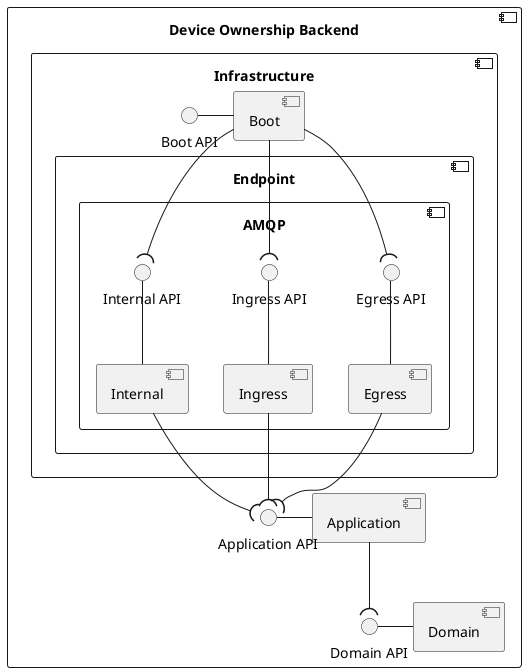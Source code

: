 @startuml device-ownership-backend

component "Device Ownership Backend" {
    component "Application" as APP
    component "Domain" as DOM
    component "Infrastructure" as INFRA {
        component "Boot" as BOOT
        component "Endpoint" as ENDPOINT {
            component "AMQP" as AMQP {
                component "Egress" as EGRESS
                component "Ingress" as INGRESS
                component "Internal" as INTERNAL
                interface "Egress API" as EGRESS_API
                interface "Ingress API" as INGRESS_API
                interface "Internal API" as INTERNAL_API
            }
        }
        interface "Boot API" as BOOT_API
    }

    interface "Application API" as APP_API
    interface "Domain API" as DOM_API

    DOM_API - DOM

    EGRESS_API -- EGRESS
    INGRESS_API -- INGRESS
    INTERNAL_API -- INTERNAL

    APP_API - APP
    BOOT_API - BOOT

    EGRESS --( APP_API
    INGRESS --( APP_API
    INTERNAL --( APP_API
    APP --( DOM_API
    BOOT --( INTERNAL_API
    BOOT --( EGRESS_API
    BOOT --( INGRESS_API
}

@enduml
